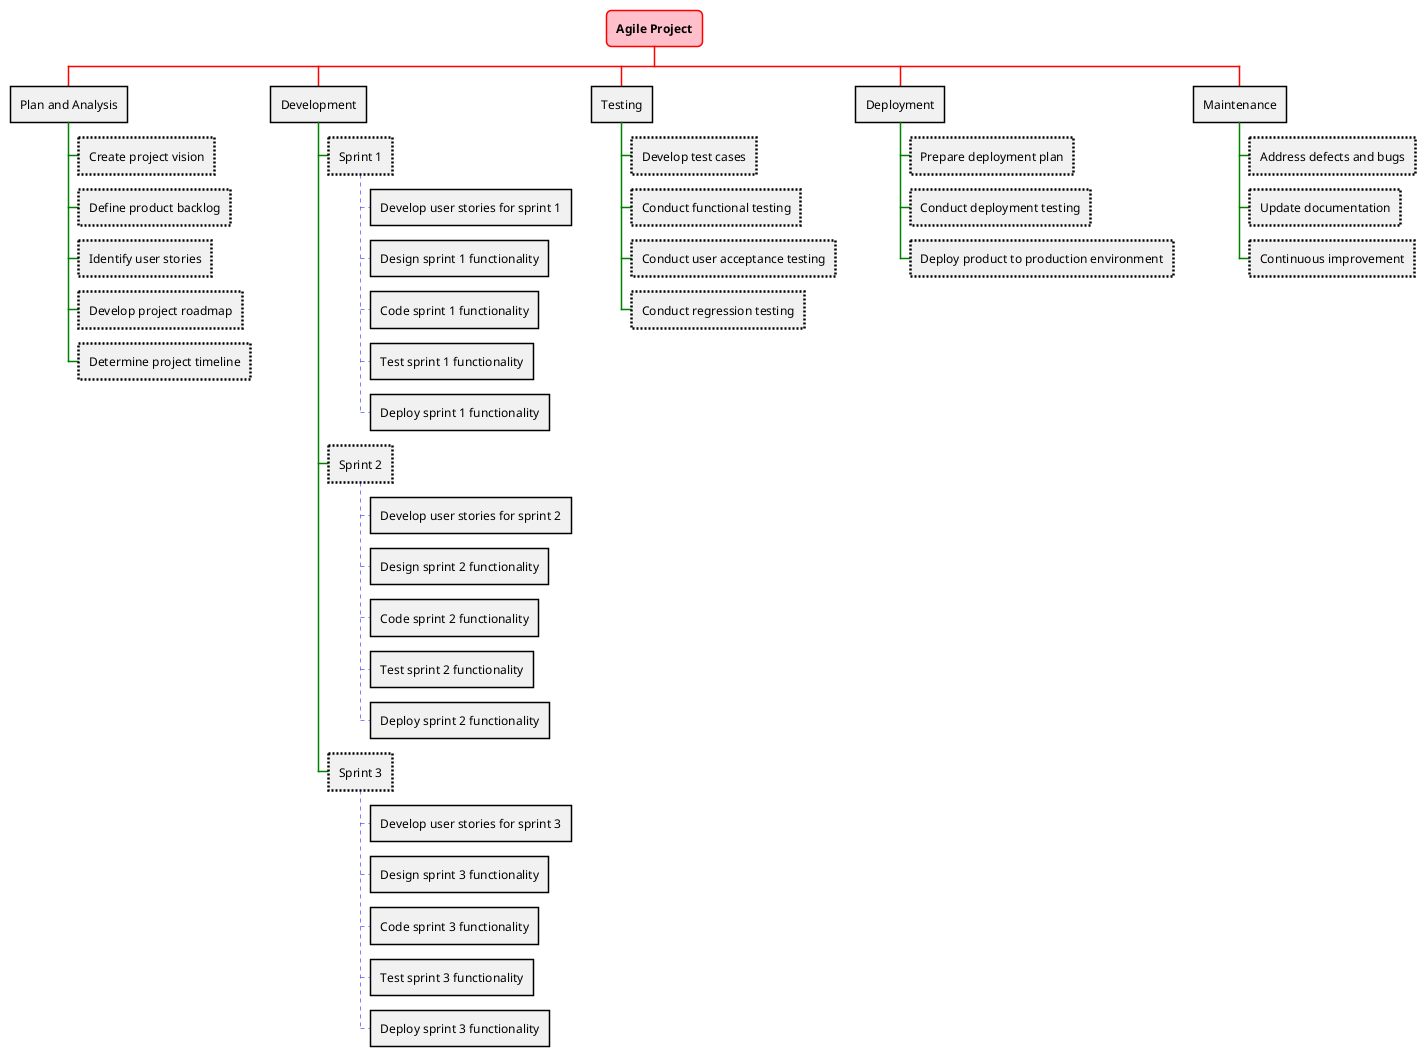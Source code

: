 @startwbs
<style>
wbsDiagram {
  // all lines (meaning connector and borders, there are no other lines in WBS) are black by default
  Linecolor black
  arrow {
    // note that connector are actually "arrow" even if they don't look like as arrow
    // This is to be consistent with other UML diagrams. Not 100% sure that it's a good idea
    // So now connector are green
    LineColor green
  }
  :depth(0) {
      // will target root node
      BackgroundColor #pink
      RoundCorner 10
      LineColor red
      // Because we are targeting depth(0) for everything, border and connector for level 0 will be red
  }
  arrow {
    :depth(2) {
      // Targeting only connector between Mexico-Chihuahua and USA-Texas
      LineColor blue
      LineStyle 4
      LineThickness .5
    }
  }
  node {
    :depth(2) {
      LineStyle 2
      LineThickness 2.5
    }
  }
  boxless {
    // will target boxless node with '_'
    FontColor darkgreen
  }
}
</style>

* **Agile Project**
** Plan and Analysis
*** Create project vision
*** Define product backlog
*** Identify user stories
*** Develop project roadmap
*** Determine project timeline
** Development
*** Sprint 1
**** Develop user stories for sprint 1
**** Design sprint 1 functionality
**** Code sprint 1 functionality
**** Test sprint 1 functionality
**** Deploy sprint 1 functionality
*** Sprint 2
**** Develop user stories for sprint 2
**** Design sprint 2 functionality
**** Code sprint 2 functionality
**** Test sprint 2 functionality
**** Deploy sprint 2 functionality
*** Sprint 3
**** Develop user stories for sprint 3
**** Design sprint 3 functionality
**** Code sprint 3 functionality
**** Test sprint 3 functionality
**** Deploy sprint 3 functionality
** Testing
*** Develop test cases
*** Conduct functional testing
*** Conduct user acceptance testing
*** Conduct regression testing
** Deployment
*** Prepare deployment plan
*** Conduct deployment testing
*** Deploy product to production environment
** Maintenance
*** Address defects and bugs
*** Update documentation
*** Continuous improvement
@endwbs
